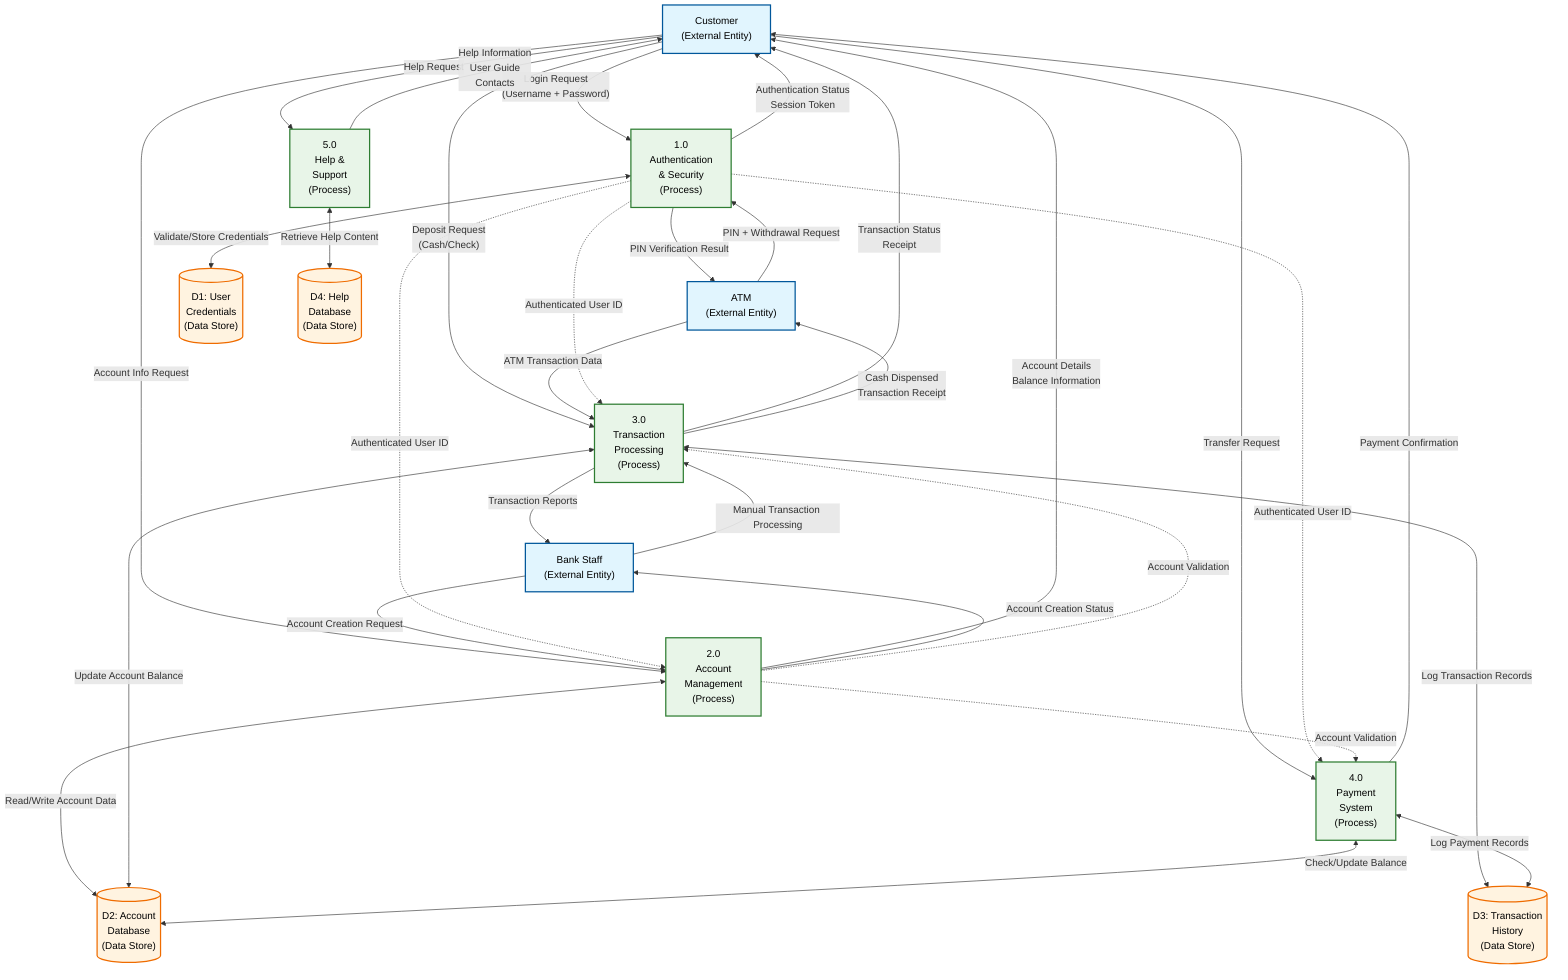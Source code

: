 flowchart TD
    %% External Entities
    Customer["Customer<br/>(External Entity)"]
    ATM["ATM<br/>(External Entity)"]
    BankStaff["Bank Staff<br/>(External Entity)"]
    
    %% Main Processes
    P1["1.0<br/>Authentication<br/>& Security<br/>(Process)"]
    P2["2.0<br/>Account<br/>Management<br/>(Process)"]
    P3["3.0<br/>Transaction<br/>Processing<br/>(Process)"]
    P4["4.0<br/>Payment<br/>System<br/>(Process)"]
    P5["5.0<br/>Help &<br/>Support<br/>(Process)"]
    
    %% Data Stores
    DS1[("D1: User<br/>Credentials<br/>(Data Store)")]
    DS2[("D2: Account<br/>Database<br/>(Data Store)")]
    DS3[("D3: Transaction<br/>History<br/>(Data Store)")]
    DS4[("D4: Help<br/>Database<br/>(Data Store)")]
    
    %% Customer Interactions
    Customer -->|"Login Request<br/>(Username + Password)"| P1
    Customer -->|"Account Info Request"| P2
    Customer -->|"Deposit Request<br/>(Cash/Check)"| P3
    Customer -->|"Transfer Request"| P4
    Customer -->|"Help Request"| P5
    
    P1 -->|"Authentication Status<br/>Session Token"| Customer
    P2 -->|"Account Details<br/>Balance Information"| Customer
    P3 -->|"Transaction Status<br/>Receipt"| Customer
    P4 -->|"Payment Confirmation"| Customer
    P5 -->|"Help Information<br/>User Guide<br/>Contacts"| Customer
    
    %% ATM Interactions
    ATM -->|"PIN + Withdrawal Request"| P1
    ATM -->|"ATM Transaction Data"| P3
    P1 -->|"PIN Verification Result"| ATM
    P3 -->|"Cash Dispensed<br/>Transaction Receipt"| ATM
    
    %% Bank Staff Interactions
    BankStaff -->|"Account Creation Request"| P2
    BankStaff -->|"Manual Transaction Processing"| P3
    P2 -->|"Account Creation Status"| BankStaff
    P3 -->|"Transaction Reports"| BankStaff
    
    %% Process to Data Store Interactions
    P1 <-->|"Validate/Store Credentials"| DS1
    P2 <-->|"Read/Write Account Data"| DS2
    P3 <-->|"Log Transaction Records"| DS3
    P3 <-->|"Update Account Balance"| DS2
    P4 <-->|"Log Payment Records"| DS3
    P4 <-->|"Check/Update Balance"| DS2
    P5 <-->|"Retrieve Help Content"| DS4
    
    %% Inter-Process Communication
    P1 -.->|"Authenticated User ID"| P2
    P1 -.->|"Authenticated User ID"| P3
    P1 -.->|"Authenticated User ID"| P4
    P2 -.->|"Account Validation"| P3
    P2 -.->|"Account Validation"| P4
    
    %% Styling
    classDef externalEntity fill:#e1f5fe,stroke:#01579b,stroke-width:2px,color:#000
    classDef process fill:#e8f5e8,stroke:#2e7d32,stroke-width:2px,color:#000
    classDef dataStore fill:#fff3e0,stroke:#ef6c00,stroke-width:2px,color:#000
    
    class Customer,ATM,BankStaff externalEntity
    class P1,P2,P3,P4,P5 process
    class DS1,DS2,DS3,DS4 dataStore